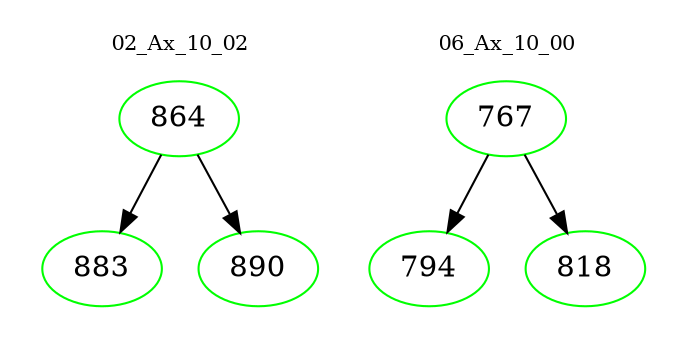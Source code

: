 digraph{
subgraph cluster_0 {
color = white
label = "02_Ax_10_02";
fontsize=10;
T0_864 [label="864", color="green"]
T0_864 -> T0_883 [color="black"]
T0_883 [label="883", color="green"]
T0_864 -> T0_890 [color="black"]
T0_890 [label="890", color="green"]
}
subgraph cluster_1 {
color = white
label = "06_Ax_10_00";
fontsize=10;
T1_767 [label="767", color="green"]
T1_767 -> T1_794 [color="black"]
T1_794 [label="794", color="green"]
T1_767 -> T1_818 [color="black"]
T1_818 [label="818", color="green"]
}
}
